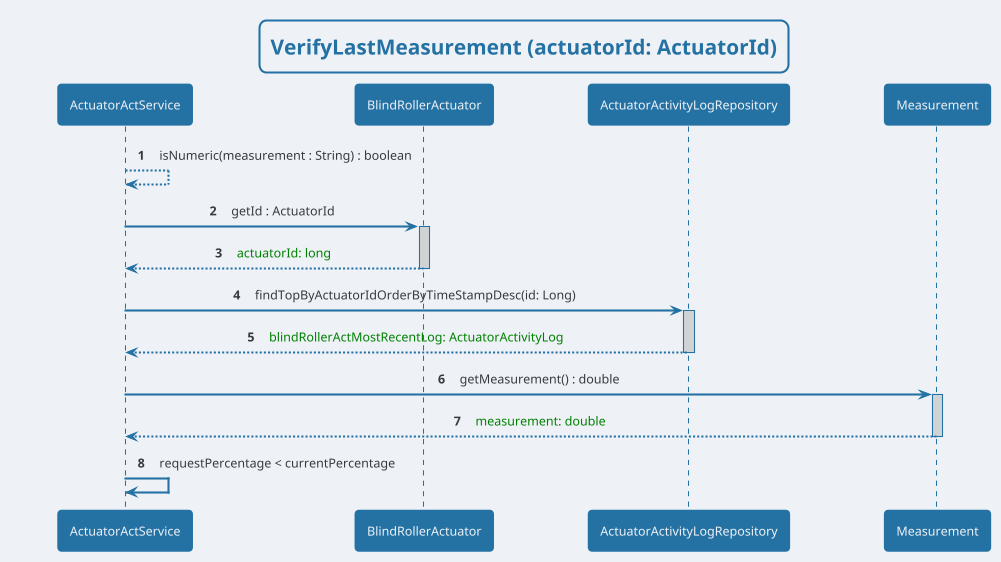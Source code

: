 @startuml
'https://plantuml.com/sequence-diagram
!theme cerulean-outline

skinparam backgroundColor #EEF2F7
skinparam titleBorderRoundCorner 15
skinparam titleBorderThickness 2
skinparam titleBorderColor #2471A3
skinparam titleFontColor #2471A3
skinparam sequenceArrowThickness 2
skinparam defaultTextAlignment center
skinparam sequenceParticipantBorderThickness 2
skinparam sequenceParticipantFontColor #EEF2F7
skinparam sequenceLifeLineBorderColor #2471A3
skinparam sequenceLifeLineBorderThickness 1.5
skinparam sequenceParticipantBackgroundColor #2471A3
skinparam sequenceParticipantBorderColor #2471A3
skinparam CollectionsBorderColor #000000
skinparam CollectionsBackgroundColor #2471A3
skinparam CollectionsFontColor #EEF2F7
skinparam ArrowColor #2471A3
skinparam ArrowThickness 2
skinparam sequenceLifeLineBackgroundColor #D0D3D4
autonumber

title VerifyLastMeasurement (actuatorId: ActuatorId)

ActuatorActService-->ActuatorActService: isNumeric(measurement : String) : boolean

ActuatorActService -> BlindRollerActuator: getId : ActuatorId
activate BlindRollerActuator
BlindRollerActuator --> ActuatorActService: <font color="green">actuatorId: long </font>
deactivate BlindRollerActuator

ActuatorActService -> ActuatorActivityLogRepository: findTopByActuatorIdOrderByTimeStampDesc(id: Long)
activate ActuatorActivityLogRepository
ActuatorActivityLogRepository --> ActuatorActService: <font color="green">blindRollerActMostRecentLog: ActuatorActivityLog </font>
deactivate ActuatorActivityLogRepository

ActuatorActService -> Measurement: getMeasurement() : double
activate Measurement
Measurement --> ActuatorActService: <font color="green">measurement: double </font>
deactivate Measurement

ActuatorActService -> ActuatorActService: requestPercentage < currentPercentage

@enduml